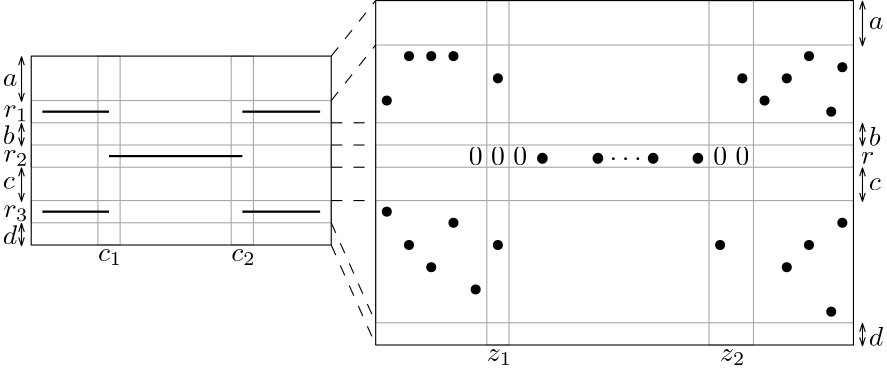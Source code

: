 <?xml version="1.0"?>
<!DOCTYPE ipe SYSTEM "ipe.dtd">
<ipe version="70005" creator="Ipe 7.1.4">
<info created="D:20170226162348" modified="D:20170226162547"/>
<ipestyle name="basic">
<symbol name="arrow/arc(spx)">
<path stroke="sym-stroke" fill="sym-stroke" pen="sym-pen">
0 0 m
-1 0.333 l
-1 -0.333 l
h
</path>
</symbol>
<symbol name="arrow/farc(spx)">
<path stroke="sym-stroke" fill="white" pen="sym-pen">
0 0 m
-1 0.333 l
-1 -0.333 l
h
</path>
</symbol>
<symbol name="mark/circle(sx)" transformations="translations">
<path fill="sym-stroke">
0.6 0 0 0.6 0 0 e
0.4 0 0 0.4 0 0 e
</path>
</symbol>
<symbol name="mark/disk(sx)" transformations="translations">
<path fill="sym-stroke">
0.6 0 0 0.6 0 0 e
</path>
</symbol>
<symbol name="mark/fdisk(sfx)" transformations="translations">
<group>
<path fill="sym-fill">
0.5 0 0 0.5 0 0 e
</path>
<path fill="sym-stroke" fillrule="eofill">
0.6 0 0 0.6 0 0 e
0.4 0 0 0.4 0 0 e
</path>
</group>
</symbol>
<symbol name="mark/box(sx)" transformations="translations">
<path fill="sym-stroke" fillrule="eofill">
-0.6 -0.6 m
0.6 -0.6 l
0.6 0.6 l
-0.6 0.6 l
h
-0.4 -0.4 m
0.4 -0.4 l
0.4 0.4 l
-0.4 0.4 l
h
</path>
</symbol>
<symbol name="mark/square(sx)" transformations="translations">
<path fill="sym-stroke">
-0.6 -0.6 m
0.6 -0.6 l
0.6 0.6 l
-0.6 0.6 l
h
</path>
</symbol>
<symbol name="mark/fsquare(sfx)" transformations="translations">
<group>
<path fill="sym-fill">
-0.5 -0.5 m
0.5 -0.5 l
0.5 0.5 l
-0.5 0.5 l
h
</path>
<path fill="sym-stroke" fillrule="eofill">
-0.6 -0.6 m
0.6 -0.6 l
0.6 0.6 l
-0.6 0.6 l
h
-0.4 -0.4 m
0.4 -0.4 l
0.4 0.4 l
-0.4 0.4 l
h
</path>
</group>
</symbol>
<symbol name="mark/cross(sx)" transformations="translations">
<group>
<path fill="sym-stroke">
-0.43 -0.57 m
0.57 0.43 l
0.43 0.57 l
-0.57 -0.43 l
h
</path>
<path fill="sym-stroke">
-0.43 0.57 m
0.57 -0.43 l
0.43 -0.57 l
-0.57 0.43 l
h
</path>
</group>
</symbol>
<symbol name="arrow/fnormal(spx)">
<path stroke="sym-stroke" fill="white" pen="sym-pen">
0 0 m
-1 0.333 l
-1 -0.333 l
h
</path>
</symbol>
<symbol name="arrow/pointed(spx)">
<path stroke="sym-stroke" fill="sym-stroke" pen="sym-pen">
0 0 m
-1 0.333 l
-0.8 0 l
-1 -0.333 l
h
</path>
</symbol>
<symbol name="arrow/fpointed(spx)">
<path stroke="sym-stroke" fill="white" pen="sym-pen">
0 0 m
-1 0.333 l
-0.8 0 l
-1 -0.333 l
h
</path>
</symbol>
<symbol name="arrow/linear(spx)">
<path stroke="sym-stroke" pen="sym-pen">
-1 0.333 m
0 0 l
-1 -0.333 l
</path>
</symbol>
<symbol name="arrow/fdouble(spx)">
<path stroke="sym-stroke" fill="white" pen="sym-pen">
0 0 m
-1 0.333 l
-1 -0.333 l
h
-1 0 m
-2 0.333 l
-2 -0.333 l
h
</path>
</symbol>
<symbol name="arrow/double(spx)">
<path stroke="sym-stroke" fill="sym-stroke" pen="sym-pen">
0 0 m
-1 0.333 l
-1 -0.333 l
h
-1 0 m
-2 0.333 l
-2 -0.333 l
h
</path>
</symbol>
<pen name="heavier" value="0.8"/>
<pen name="fat" value="1.2"/>
<pen name="ultrafat" value="2"/>
<symbolsize name="large" value="5"/>
<symbolsize name="small" value="2"/>
<symbolsize name="tiny" value="1.1"/>
<arrowsize name="large" value="10"/>
<arrowsize name="small" value="5"/>
<arrowsize name="tiny" value="3"/>
<color name="red" value="1 0 0"/>
<color name="green" value="0 1 0"/>
<color name="blue" value="0 0 1"/>
<color name="yellow" value="1 1 0"/>
<color name="orange" value="1 0.647 0"/>
<color name="gold" value="1 0.843 0"/>
<color name="purple" value="0.627 0.125 0.941"/>
<color name="gray" value="0.745"/>
<color name="brown" value="0.647 0.165 0.165"/>
<color name="navy" value="0 0 0.502"/>
<color name="pink" value="1 0.753 0.796"/>
<color name="seagreen" value="0.18 0.545 0.341"/>
<color name="turquoise" value="0.251 0.878 0.816"/>
<color name="violet" value="0.933 0.51 0.933"/>
<color name="darkblue" value="0 0 0.545"/>
<color name="darkcyan" value="0 0.545 0.545"/>
<color name="darkgray" value="0.663"/>
<color name="darkgreen" value="0 0.392 0"/>
<color name="darkmagenta" value="0.545 0 0.545"/>
<color name="darkorange" value="1 0.549 0"/>
<color name="darkred" value="0.545 0 0"/>
<color name="lightblue" value="0.678 0.847 0.902"/>
<color name="lightcyan" value="0.878 1 1"/>
<color name="lightgray" value="0.827"/>
<color name="lightgreen" value="0.565 0.933 0.565"/>
<color name="lightyellow" value="1 1 0.878"/>
<dashstyle name="dashed" value="[4] 0"/>
<dashstyle name="dotted" value="[1 3] 0"/>
<dashstyle name="dash dotted" value="[4 2 1 2] 0"/>
<dashstyle name="dash dot dotted" value="[4 2 1 2 1 2] 0"/>
<textsize name="large" value="\large"/>
<textsize name="Large" value="\Large"/>
<textsize name="LARGE" value="\LARGE"/>
<textsize name="huge" value="\huge"/>
<textsize name="Huge" value="\Huge"/>
<textsize name="small" value="\small"/>
<textsize name="footnote" value="\footnotesize"/>
<textsize name="tiny" value="\tiny"/>
<textstyle name="center" begin="\begin{center}" end="\end{center}"/>
<textstyle name="itemize" begin="\begin{itemize}" end="\end{itemize}"/>
<textstyle name="item" begin="\begin{itemize}\item{}" end="\end{itemize}"/>
<gridsize name="4 pts" value="4"/>
<gridsize name="8 pts (~3 mm)" value="8"/>
<gridsize name="16 pts (~6 mm)" value="16"/>
<gridsize name="32 pts (~12 mm)" value="32"/>
<gridsize name="10 pts (~3.5 mm)" value="10"/>
<gridsize name="20 pts (~7 mm)" value="20"/>
<gridsize name="14 pts (~5 mm)" value="14"/>
<gridsize name="28 pts (~10 mm)" value="28"/>
<gridsize name="56 pts (~20 mm)" value="56"/>
<anglesize name="90 deg" value="90"/>
<anglesize name="60 deg" value="60"/>
<anglesize name="45 deg" value="45"/>
<anglesize name="30 deg" value="30"/>
<anglesize name="22.5 deg" value="22.5"/>
<tiling name="falling" angle="-60" step="4" width="1"/>
<tiling name="rising" angle="30" step="4" width="1"/>
</ipestyle>
<page>
<layer name="alpha"/>
<view layers="alpha" active="alpha"/>
<path layer="alpha" matrix="1 0 0 1 4 0" stroke="darkgray">
8 788 m
8 780 l
116 780 l
116 788 l
h
</path>
<path matrix="1 0 0 1 4 0" stroke="darkgray">
132 788 m
132 780 l
304 780 l
304 788 l
h
</path>
<path matrix="1 0 0 1 4 0" stroke="darkgray">
8 796 m
8 804 l
116 804 l
116 796 l
h
</path>
<path matrix="1 0 0 1 4 0" stroke="darkgray">
132 796 m
132 824 l
304 824 l
304 796 l
h
</path>
<path matrix="1 0 0 1 4 0" stroke="darkgray">
8 768 m
8 760 l
116 760 l
116 768 l
h
</path>
<path matrix="1 0 0 1 4 0" stroke="darkgray">
132 768 m
132 724 l
304 724 l
304 768 l
h
</path>
<path matrix="1 0 0 1 4 0" stroke="black" dash="dashed">
116 804 m
132 824 l
132 824 l
</path>
<path matrix="1 0 0 1 4 0" stroke="black" dash="dashed">
116 796 m
132 796 l
</path>
<path matrix="1 0 0 1 4 0" stroke="black" dash="dashed">
116 788 m
132 788 l
</path>
<path matrix="1 0 0 1 4 0" stroke="black" dash="dashed">
116 780 m
132 780 l
</path>
<path matrix="1 0 0 1 4 0" stroke="black" dash="dashed">
116 768 m
132 768 l
</path>
<path matrix="1 0 0 1 4 0" stroke="black" dash="dashed">
116 760 m
132 724 l
</path>
<path matrix="1 0 0 1 4 0" stroke="black" dash="dashed">
116 752 m
132 716 l
</path>
<path matrix="1 0 0 1 4 0" stroke="black" dash="dashed">
116 820 m
132 840 l
</path>
<path matrix="1 0 0 1 4 0" stroke="darkgray">
32 820 m
32 752 l
40 752 l
40 820 l
h
</path>
<path matrix="1 0 0 1 4 0" stroke="darkgray">
80 820 m
80 752 l
88 752 l
88 820 l
h
</path>
<path matrix="1 0 0 1 4 0" stroke="darkgray">
172 840 m
172 716 l
180 716 l
180 840 l
h
</path>
<path matrix="1 0 0 1 4 0" stroke="darkgray">
252 840 m
252 716 l
268 716 l
268 840 l
h
</path>
<path matrix="1 0 0 1 4 0" stroke="black">
8 820 m
8 752 l
116 752 l
116 820 l
h
</path>
<path matrix="1 0 0 0.756098 4 204.878" stroke="black">
132 840 m
132 676 l
304 676 l
304 840 l
h
</path>
<path matrix="1 0 0 1 8 -4" stroke="black" pen="heavier">
8 804 m
32 804 l
32 804 l
</path>
<path matrix="1 0 0 1 8 -4" stroke="black" pen="heavier">
80 804 m
108 804 l
</path>
<path matrix="1 0 0 1 8 -4" stroke="black" pen="heavier">
32 788 m
80 788 l
</path>
<path matrix="1 0 0 1 8 -4" stroke="black" pen="heavier">
8 768 m
32 768 l
</path>
<path matrix="1 0 0 1 8 -4" stroke="black" pen="heavier">
80 768 m
108 768 l
</path>
<text matrix="1 0 0 1 5.50521 -7.24739" transformations="translations" pos="172 788" stroke="black" type="label" width="4.981" height="6.42" depth="0" valign="baseline">$0$</text>
<text matrix="1 0 0 1 5.50521 -7.24739" transformations="translations" pos="164 788" stroke="black" type="label" width="4.981" height="6.42" depth="0" valign="baseline">$0$</text>
<text matrix="1 0 0 1 5.50521 -7.24739" transformations="translations" pos="180 788" stroke="black" type="label" width="4.981" height="6.42" depth="0" valign="baseline">$0$</text>
<text matrix="1 0 0 1 5.50521 -7.24739" transformations="translations" pos="188 788" stroke="black" type="label" width="4.981" height="4.428" depth="0" valign="baseline">$\bullet$</text>
<text matrix="1 0 0 1 5.50521 -7.24739" transformations="translations" pos="252 788" stroke="black" type="label" width="4.981" height="6.42" depth="0" valign="baseline">$0$</text>
<text matrix="1 0 0 1 5.50521 -7.24739" transformations="translations" pos="260 788" stroke="black" type="label" width="4.981" height="6.42" depth="0" valign="baseline">$0$</text>
<text matrix="1 0 0 1 5.50521 -7.24739" transformations="translations" pos="244 788" stroke="black" type="label" width="4.981" height="4.428" depth="0" valign="baseline">$\bullet$</text>
<text matrix="1 0 0 1 5.50521 -7.24739" transformations="translations" pos="208 788" stroke="black" type="label" width="24.906" height="4.428" depth="0" valign="baseline">$\bullet\cdots\bullet$</text>
<use matrix="1 0 0 1 4 0" name="mark/disk(sx)" pos="176 752" size="normal" stroke="black"/>
<use matrix="1 0 0 1 4 0" name="mark/disk(sx)" pos="256 752" size="normal" stroke="black"/>
<use matrix="1 0 0 1 4 0" name="mark/disk(sx)" pos="280 744" size="normal" stroke="black"/>
<use matrix="1 0 0 1 4 0" name="mark/disk(sx)" pos="288 752" size="normal" stroke="black"/>
<use matrix="1 0 0 1 4 0" name="mark/disk(sx)" pos="296 728" size="normal" stroke="black"/>
<use matrix="1 0 0 1 4 0" name="mark/disk(sx)" pos="300 760" size="normal" stroke="black"/>
<use matrix="1 0 0 1 4 0" name="mark/disk(sx)" pos="168 736" size="normal" stroke="black"/>
<use matrix="1 0 0 1 4 0" name="mark/disk(sx)" pos="160 760" size="normal" stroke="black"/>
<use matrix="1 0 0 1 4 0" name="mark/disk(sx)" pos="152 744" size="normal" stroke="black"/>
<use matrix="1 0 0 1 4 0" name="mark/disk(sx)" pos="144 752" size="normal" stroke="black"/>
<use matrix="1 0 0 1 4 0" name="mark/disk(sx)" pos="136 764" size="normal" stroke="black"/>
<use matrix="1 0 0 1 4 0" name="mark/disk(sx)" pos="176 812" size="normal" stroke="black"/>
<use matrix="1 0 0 1 4 0" name="mark/disk(sx)" pos="264 812" size="normal" stroke="black"/>
<use matrix="1 0 0 1 4 0" name="mark/disk(sx)" pos="272 804" size="normal" stroke="black"/>
<use matrix="1 0 0 1 4 0" name="mark/disk(sx)" pos="280 812" size="normal" stroke="black"/>
<use matrix="1 0 0 1 4 0" name="mark/disk(sx)" pos="288 820" size="normal" stroke="black"/>
<use matrix="1 0 0 1 4 0" name="mark/disk(sx)" pos="296 800" size="normal" stroke="black"/>
<use matrix="1 0 0 1 4 0" name="mark/disk(sx)" pos="300 816" size="normal" stroke="black"/>
<use matrix="1 0 0 1 4 0" name="mark/disk(sx)" pos="160 820" size="normal" stroke="black"/>
<use matrix="1 0 0 1 4 0" name="mark/disk(sx)" pos="152 820" size="normal" stroke="black"/>
<use matrix="1 0 0 1 4 0" name="mark/disk(sx)" pos="144 820" size="normal" stroke="black"/>
<use matrix="1 0 0 1 4 0" name="mark/disk(sx)" pos="136 804" size="normal" stroke="black"/>
<text matrix="1 0 0 1 4 2.25782" transformations="translations" pos="32 744" stroke="black" type="label" width="8.781" height="4.294" depth="1.49" valign="baseline">$c_1$</text>
<text matrix="1 0 0 1 4 2.25782" transformations="translations" pos="80 744" stroke="black" type="label" width="8.781" height="4.294" depth="1.49" valign="baseline">$c_2$</text>
<text matrix="1 0 0 1 4 2.25782" transformations="translations" pos="172 708" stroke="black" type="label" width="9.102" height="4.294" depth="1.49" valign="baseline">$z_1$</text>
<text matrix="1 0 0 1 4 2.25782" transformations="translations" pos="256 708" stroke="black" type="label" width="9.102" height="4.294" depth="1.49" valign="baseline">$z_2$</text>
<text matrix="1 0 0 1 2.74565 1.25435" transformations="translations" pos="308 780" stroke="black" type="label" width="4.771" height="4.289" depth="0" valign="baseline">$r$</text>
<text matrix="1 0 0 1 -1.99305 2.00695" transformations="translations" pos="4 796" stroke="black" type="label" width="8.964" height="4.294" depth="1.49" valign="baseline">$r_1$</text>
<text matrix="1 0 0 1 -1.99305 2.00695" transformations="translations" pos="4 780" stroke="black" type="label" width="8.964" height="4.294" depth="1.49" valign="baseline">$r_2$</text>
<text matrix="1 0 0 1 -1.99305 2.00695" transformations="translations" pos="4 760" stroke="black" type="label" width="8.964" height="4.294" depth="1.49" valign="baseline">$r_3$</text>
<path matrix="1 0 0 1 -0.752607 -0.250869" stroke="black" arrow="linear/tiny" rarrow="linear/tiny">
312 840 m
312 824 l
</path>
<path matrix="1 0 0 1 0.501738 -0.250869" stroke="black" arrow="linear/tiny" rarrow="linear/tiny">
8 820 m
8 804 l
</path>
<path matrix="1 0 0 1 0.501738 -0.250869" stroke="black" arrow="linear/tiny" rarrow="linear/tiny">
8 796 m
8 788 l
</path>
<path matrix="1 0 0 1 0.501738 -0.250869" stroke="black" arrow="linear/tiny" rarrow="linear/tiny">
8 780 m
8 768 l
</path>
<path matrix="1 0 0 1 0.501738 -0.250869" stroke="black" arrow="linear/tiny" rarrow="linear/tiny">
8 760 m
8 752 l
</path>
<path matrix="1 0 0 1 -0.752607 -0.250869" stroke="black" arrow="linear/tiny" rarrow="linear/tiny">
312 796 m
312 788 l
</path>
<path matrix="1 0 0 1 -0.752607 -0.250869" stroke="black" arrow="linear/tiny" rarrow="linear/tiny">
312 780 m
312 768 l
</path>
<path matrix="1 0 0 1 -0.752607 -0.250869" stroke="black" arrow="linear/tiny" rarrow="linear/tiny">
312 724 m
312 716 l
</path>
<text matrix="1 0 0 1 -2.50869 1.75608" transformations="translations" pos="316 828" stroke="black" type="label" width="5.266" height="4.289" depth="0" valign="baseline">$a$</text>
<text matrix="1 0 0 1 -2.50869 -0.250869" transformations="translations" pos="316 788" stroke="black" type="label" width="4.276" height="6.918" depth="0" valign="baseline">$b$</text>
<text matrix="1 0 0 1 -2.50869 -0.250869" transformations="translations" pos="316 772" stroke="black" type="label" width="4.311" height="4.289" depth="0" valign="baseline">$c$</text>
<text matrix="1 0 0 1 -2.50869 -0.250869" transformations="translations" pos="316 716" stroke="black" type="label" width="5.185" height="6.918" depth="0" valign="baseline">$d$</text>
<text matrix="1 0 0 1 1.75608 0.250869" transformations="translations" pos="0 752" stroke="black" type="label" width="5.185" height="6.918" depth="0" valign="baseline">$d$</text>
<text matrix="1 0 0 1 1.75608 0.250869" transformations="translations" pos="0 772" stroke="black" type="label" width="4.311" height="4.289" depth="0" valign="baseline">$c$</text>
<text matrix="1 0 0 1 1.75608 0.250869" transformations="translations" pos="0 788" stroke="black" type="label" width="4.276" height="6.918" depth="0" valign="baseline">$b$</text>
<text matrix="1 0 0 1 1.75608 1.25435" transformations="translations" pos="0 808" stroke="black" type="label" width="5.266" height="4.289" depth="0" valign="baseline">$a$</text>
</page>
</ipe>
